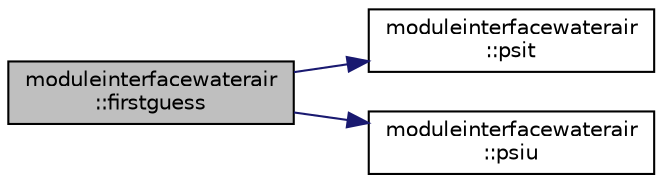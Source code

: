 digraph "moduleinterfacewaterair::firstguess"
{
 // LATEX_PDF_SIZE
  edge [fontname="Helvetica",fontsize="10",labelfontname="Helvetica",labelfontsize="10"];
  node [fontname="Helvetica",fontsize="10",shape=record];
  rankdir="LR";
  Node1 [label="moduleinterfacewaterair\l::firstguess",height=0.2,width=0.4,color="black", fillcolor="grey75", style="filled", fontcolor="black",tooltip=" "];
  Node1 -> Node2 [color="midnightblue",fontsize="10",style="solid",fontname="Helvetica"];
  Node2 [label="moduleinterfacewaterair\l::psit",height=0.2,width=0.4,color="black", fillcolor="white", style="filled",URL="$namespacemoduleinterfacewaterair.html#a65968d6dee9f2e512ec37dd5d4fe8fe1",tooltip=" "];
  Node1 -> Node3 [color="midnightblue",fontsize="10",style="solid",fontname="Helvetica"];
  Node3 [label="moduleinterfacewaterair\l::psiu",height=0.2,width=0.4,color="black", fillcolor="white", style="filled",URL="$namespacemoduleinterfacewaterair.html#af976a3b281048d4f32222b16621b556a",tooltip=" "];
}
